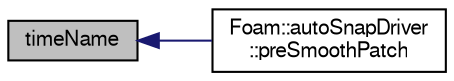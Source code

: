 digraph "timeName"
{
  bgcolor="transparent";
  edge [fontname="FreeSans",fontsize="10",labelfontname="FreeSans",labelfontsize="10"];
  node [fontname="FreeSans",fontsize="10",shape=record];
  rankdir="LR";
  Node1 [label="timeName",height=0.2,width=0.4,color="black", fillcolor="grey75", style="filled" fontcolor="black"];
  Node1 -> Node2 [dir="back",color="midnightblue",fontsize="10",style="solid",fontname="FreeSans"];
  Node2 [label="Foam::autoSnapDriver\l::preSmoothPatch",height=0.2,width=0.4,color="black",URL="$a00079.html#a5328524e4037f1f8ecb542c16492d6b9",tooltip="Smooth the mesh (patch and internal) to increase visibility. "];
}
